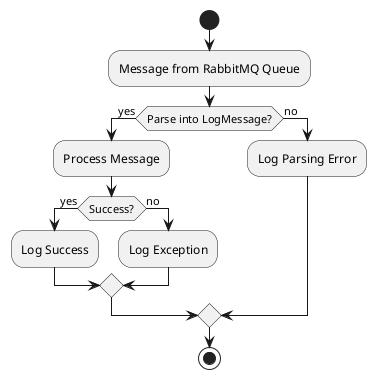 @startuml
start
:Message from RabbitMQ Queue;
if (Parse into LogMessage?) then (yes)
  :Process Message;
  if (Success?) then (yes)
    :Log Success;
  else (no)
    :Log Exception;
  endif
else (no)
  :Log Parsing Error;
endif
stop
@enduml
